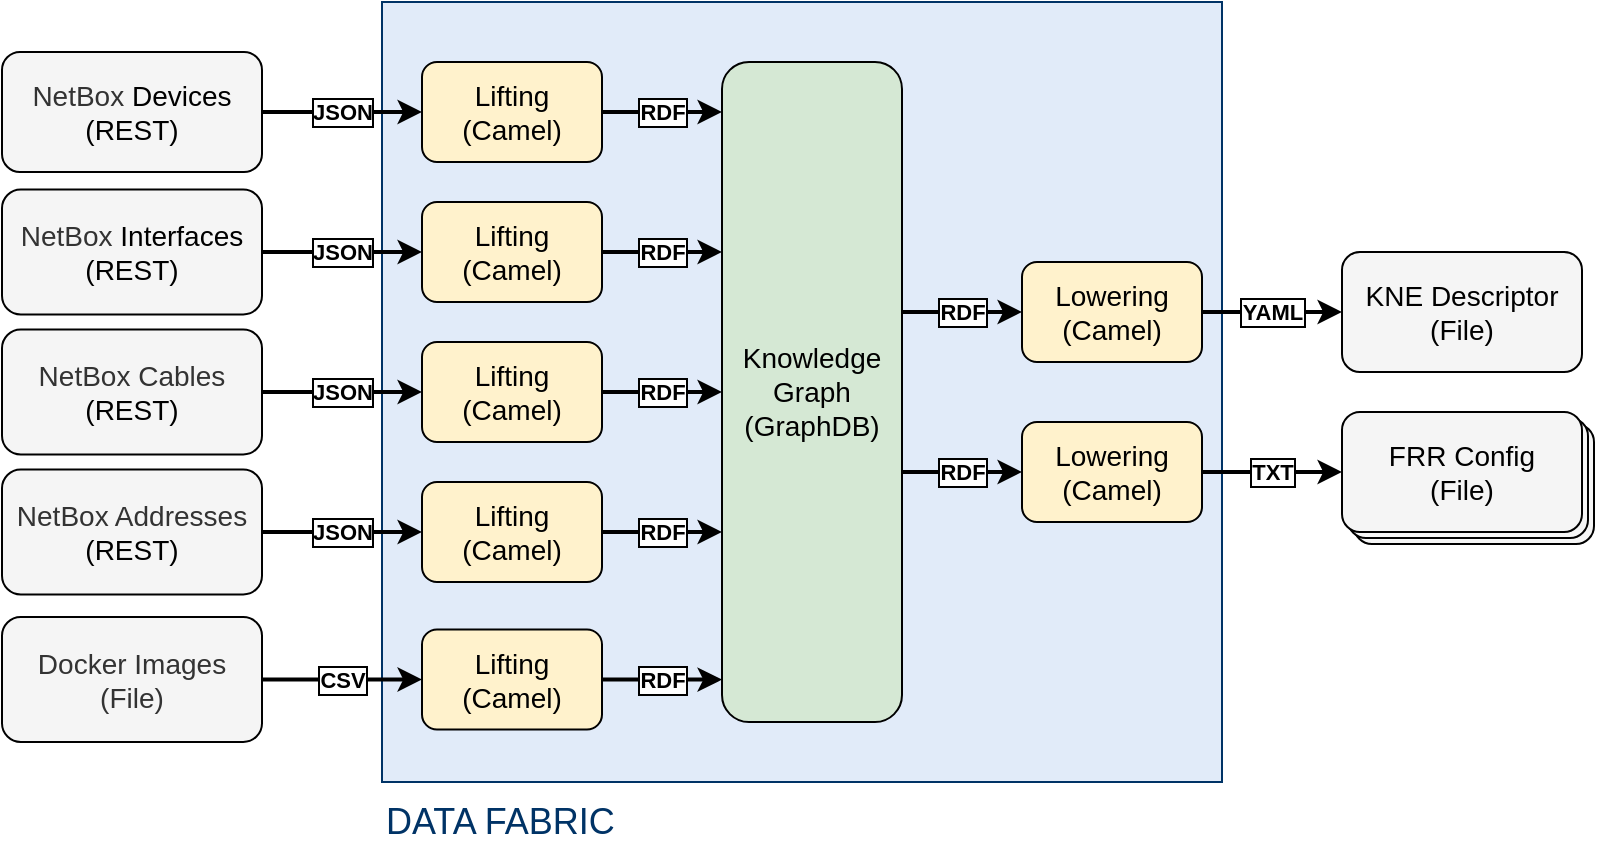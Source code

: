 <mxfile version="27.0.9" pages="2">
  <diagram name="netbox" id="rieouXLNWcdWIiUljQD6">
    <mxGraphModel dx="948" dy="625" grid="1" gridSize="10" guides="1" tooltips="1" connect="1" arrows="1" fold="1" page="1" pageScale="1" pageWidth="850" pageHeight="1100" math="0" shadow="0">
      <root>
        <mxCell id="0" />
        <mxCell id="1" parent="0" />
        <mxCell id="Jwh1fhb28KCc5R-YjGfv-4" value="FRR&amp;nbsp;&lt;span style=&quot;background-color: transparent; color: light-dark(rgb(0, 0, 0), rgb(255, 255, 255));&quot;&gt;Config&lt;/span&gt;&lt;div&gt;&lt;span style=&quot;background-color: transparent; color: light-dark(rgb(0, 0, 0), rgb(255, 255, 255));&quot;&gt;(File)&lt;/span&gt;&lt;/div&gt;" style="rounded=1;whiteSpace=wrap;html=1;fontSize=14;fillColor=#f5f5f5;strokeColor=#000000;" parent="1" vertex="1">
          <mxGeometry x="696" y="411" width="120" height="60" as="geometry" />
        </mxCell>
        <mxCell id="MDP3Hl-DzXWnHkBoJs9L-30" value="" style="rounded=0;whiteSpace=wrap;html=1;fillColor=light-dark(#e1ebf9, #1d293b);strokeColor=#003366;" parent="1" vertex="1">
          <mxGeometry x="210" y="200" width="420" height="390" as="geometry" />
        </mxCell>
        <mxCell id="MDP3Hl-DzXWnHkBoJs9L-20" value="RDF" style="edgeStyle=orthogonalEdgeStyle;rounded=0;orthogonalLoop=1;jettySize=auto;html=1;strokeColor=default;strokeWidth=2;align=center;verticalAlign=middle;fontFamily=Helvetica;fontSize=11;fontColor=default;labelBackgroundColor=default;endArrow=classic;labelBorderColor=default;fontStyle=1" parent="1" source="MDP3Hl-DzXWnHkBoJs9L-1" target="MDP3Hl-DzXWnHkBoJs9L-10" edge="1">
          <mxGeometry relative="1" as="geometry">
            <Array as="points">
              <mxPoint x="380" y="255" />
              <mxPoint x="380" y="255" />
            </Array>
            <mxPoint as="offset" />
          </mxGeometry>
        </mxCell>
        <mxCell id="MDP3Hl-DzXWnHkBoJs9L-1" value="Lifting&lt;div&gt;(Camel)&lt;/div&gt;" style="rounded=1;whiteSpace=wrap;html=1;fontSize=14;fillColor=#fff2cc;strokeColor=#000000;" parent="1" vertex="1">
          <mxGeometry x="230" y="230" width="90" height="50" as="geometry" />
        </mxCell>
        <mxCell id="MDP3Hl-DzXWnHkBoJs9L-24" value="RDF" style="edgeStyle=orthogonalEdgeStyle;rounded=0;orthogonalLoop=1;jettySize=auto;html=1;strokeColor=default;strokeWidth=2;align=center;verticalAlign=middle;fontFamily=Helvetica;fontSize=11;fontColor=default;labelBackgroundColor=default;endArrow=classic;labelBorderColor=default;fontStyle=1" parent="1" target="MDP3Hl-DzXWnHkBoJs9L-2" edge="1">
          <mxGeometry relative="1" as="geometry">
            <mxPoint x="470" y="355" as="sourcePoint" />
            <Array as="points">
              <mxPoint x="510" y="355" />
              <mxPoint x="510" y="355" />
            </Array>
          </mxGeometry>
        </mxCell>
        <mxCell id="MDP3Hl-DzXWnHkBoJs9L-26" value="YAML" style="edgeStyle=orthogonalEdgeStyle;rounded=0;orthogonalLoop=1;jettySize=auto;html=1;strokeColor=default;strokeWidth=2;align=center;verticalAlign=middle;fontFamily=Helvetica;fontSize=11;fontColor=default;labelBackgroundColor=default;endArrow=classic;labelBorderColor=default;fontStyle=1" parent="1" source="MDP3Hl-DzXWnHkBoJs9L-2" target="MDP3Hl-DzXWnHkBoJs9L-12" edge="1">
          <mxGeometry relative="1" as="geometry" />
        </mxCell>
        <mxCell id="MDP3Hl-DzXWnHkBoJs9L-2" value="Lowering&lt;div&gt;(Camel)&lt;/div&gt;" style="rounded=1;whiteSpace=wrap;html=1;fontSize=14;fillColor=#fff2cc;strokeColor=#000000;" parent="1" vertex="1">
          <mxGeometry x="530" y="330" width="90" height="50" as="geometry" />
        </mxCell>
        <mxCell id="MDP3Hl-DzXWnHkBoJs9L-21" value="RDF" style="edgeStyle=orthogonalEdgeStyle;rounded=0;orthogonalLoop=1;jettySize=auto;html=1;strokeColor=default;strokeWidth=2;align=center;verticalAlign=middle;fontFamily=Helvetica;fontSize=11;fontColor=default;labelBackgroundColor=default;endArrow=classic;labelBorderColor=default;fontStyle=1" parent="1" source="MDP3Hl-DzXWnHkBoJs9L-3" target="MDP3Hl-DzXWnHkBoJs9L-10" edge="1">
          <mxGeometry relative="1" as="geometry">
            <Array as="points">
              <mxPoint x="380" y="325" />
              <mxPoint x="380" y="325" />
            </Array>
          </mxGeometry>
        </mxCell>
        <mxCell id="MDP3Hl-DzXWnHkBoJs9L-3" value="Lifting&lt;div&gt;(Camel)&lt;/div&gt;" style="rounded=1;whiteSpace=wrap;html=1;fontSize=14;fillColor=#fff2cc;strokeColor=#000000;" parent="1" vertex="1">
          <mxGeometry x="230" y="300" width="90" height="50" as="geometry" />
        </mxCell>
        <mxCell id="MDP3Hl-DzXWnHkBoJs9L-16" value="JSON" style="edgeStyle=orthogonalEdgeStyle;rounded=0;orthogonalLoop=1;jettySize=auto;html=1;strokeWidth=2;labelBorderColor=default;spacing=2;spacingBottom=0;spacingLeft=0;fontStyle=1" parent="1" source="MDP3Hl-DzXWnHkBoJs9L-4" target="MDP3Hl-DzXWnHkBoJs9L-1" edge="1">
          <mxGeometry relative="1" as="geometry">
            <mxPoint as="offset" />
          </mxGeometry>
        </mxCell>
        <mxCell id="MDP3Hl-DzXWnHkBoJs9L-4" value="NetBox&amp;nbsp;&lt;span style=&quot;background-color: transparent; color: light-dark(rgb(0, 0, 0), rgb(255, 255, 255));&quot;&gt;Devices&lt;/span&gt;&lt;div&gt;&lt;span style=&quot;background-color: transparent; color: light-dark(rgb(0, 0, 0), rgb(255, 255, 255));&quot;&gt;(REST)&lt;/span&gt;&lt;/div&gt;" style="rounded=1;whiteSpace=wrap;html=1;fontSize=14;fillColor=#f5f5f5;fontColor=#333333;strokeColor=#000000;" parent="1" vertex="1">
          <mxGeometry x="20" y="225" width="130" height="60" as="geometry" />
        </mxCell>
        <mxCell id="MDP3Hl-DzXWnHkBoJs9L-17" value="JSON" style="edgeStyle=orthogonalEdgeStyle;rounded=0;orthogonalLoop=1;jettySize=auto;html=1;strokeWidth=2;labelBorderColor=default;fontStyle=1" parent="1" source="MDP3Hl-DzXWnHkBoJs9L-5" target="MDP3Hl-DzXWnHkBoJs9L-3" edge="1">
          <mxGeometry relative="1" as="geometry" />
        </mxCell>
        <mxCell id="MDP3Hl-DzXWnHkBoJs9L-5" value="NetBox&amp;nbsp;&lt;span style=&quot;background-color: transparent; color: light-dark(rgb(0, 0, 0), rgb(255, 255, 255));&quot;&gt;Interfaces&lt;/span&gt;&lt;div&gt;&lt;span style=&quot;background-color: transparent; color: light-dark(rgb(0, 0, 0), rgb(255, 255, 255));&quot;&gt;(REST)&lt;/span&gt;&lt;/div&gt;" style="rounded=1;whiteSpace=wrap;html=1;fontSize=14;fillColor=#f5f5f5;fontColor=#333333;strokeColor=#000000;" parent="1" vertex="1">
          <mxGeometry x="20" y="293.75" width="130" height="62.5" as="geometry" />
        </mxCell>
        <mxCell id="MDP3Hl-DzXWnHkBoJs9L-18" value="JSON" style="edgeStyle=orthogonalEdgeStyle;rounded=0;orthogonalLoop=1;jettySize=auto;html=1;strokeWidth=2;labelBorderColor=default;fontStyle=1" parent="1" source="MDP3Hl-DzXWnHkBoJs9L-28" target="MDP3Hl-DzXWnHkBoJs9L-8" edge="1">
          <mxGeometry relative="1" as="geometry">
            <mxPoint x="150" y="395" as="sourcePoint" />
          </mxGeometry>
        </mxCell>
        <mxCell id="MDP3Hl-DzXWnHkBoJs9L-19" value="JSON" style="edgeStyle=orthogonalEdgeStyle;rounded=0;orthogonalLoop=1;jettySize=auto;html=1;strokeWidth=2;labelBorderColor=default;fontStyle=1" parent="1" source="MDP3Hl-DzXWnHkBoJs9L-29" target="MDP3Hl-DzXWnHkBoJs9L-9" edge="1">
          <mxGeometry relative="1" as="geometry">
            <mxPoint x="150" y="465" as="sourcePoint" />
          </mxGeometry>
        </mxCell>
        <mxCell id="MDP3Hl-DzXWnHkBoJs9L-22" value="RDF" style="edgeStyle=orthogonalEdgeStyle;rounded=0;orthogonalLoop=1;jettySize=auto;html=1;strokeColor=default;strokeWidth=2;align=center;verticalAlign=middle;fontFamily=Helvetica;fontSize=11;fontColor=default;labelBackgroundColor=default;endArrow=classic;labelBorderColor=default;fontStyle=1" parent="1" source="MDP3Hl-DzXWnHkBoJs9L-8" target="MDP3Hl-DzXWnHkBoJs9L-10" edge="1">
          <mxGeometry relative="1" as="geometry">
            <Array as="points">
              <mxPoint x="380" y="395" />
              <mxPoint x="380" y="395" />
            </Array>
          </mxGeometry>
        </mxCell>
        <mxCell id="MDP3Hl-DzXWnHkBoJs9L-8" value="Lifting&lt;div&gt;(Camel)&lt;/div&gt;" style="rounded=1;whiteSpace=wrap;html=1;fontSize=14;fillColor=#fff2cc;strokeColor=#000000;" parent="1" vertex="1">
          <mxGeometry x="230" y="370" width="90" height="50" as="geometry" />
        </mxCell>
        <mxCell id="MDP3Hl-DzXWnHkBoJs9L-23" value="RDF" style="edgeStyle=orthogonalEdgeStyle;rounded=0;orthogonalLoop=1;jettySize=auto;html=1;strokeColor=default;strokeWidth=2;align=center;verticalAlign=middle;fontFamily=Helvetica;fontSize=11;fontColor=default;labelBackgroundColor=default;endArrow=classic;labelBorderColor=default;fontStyle=1" parent="1" source="MDP3Hl-DzXWnHkBoJs9L-9" target="MDP3Hl-DzXWnHkBoJs9L-10" edge="1">
          <mxGeometry relative="1" as="geometry">
            <Array as="points">
              <mxPoint x="380" y="465" />
              <mxPoint x="380" y="465" />
            </Array>
          </mxGeometry>
        </mxCell>
        <mxCell id="MDP3Hl-DzXWnHkBoJs9L-9" value="Lifting&lt;div&gt;(Camel)&lt;/div&gt;" style="rounded=1;whiteSpace=wrap;html=1;fontSize=14;fillColor=#fff2cc;strokeColor=#000000;" parent="1" vertex="1">
          <mxGeometry x="230" y="440" width="90" height="50" as="geometry" />
        </mxCell>
        <mxCell id="MDP3Hl-DzXWnHkBoJs9L-10" value="Knowledge&lt;div&gt;Graph&lt;/div&gt;&lt;div&gt;(GraphDB)&lt;/div&gt;" style="rounded=1;whiteSpace=wrap;html=1;fontSize=14;fillColor=#d5e8d4;strokeColor=#000000;" parent="1" vertex="1">
          <mxGeometry x="380" y="230" width="90" height="330" as="geometry" />
        </mxCell>
        <mxCell id="MDP3Hl-DzXWnHkBoJs9L-25" value="RDF" style="edgeStyle=orthogonalEdgeStyle;rounded=0;orthogonalLoop=1;jettySize=auto;html=1;strokeColor=default;strokeWidth=2;align=center;verticalAlign=middle;fontFamily=Helvetica;fontSize=11;fontColor=default;labelBackgroundColor=default;endArrow=classic;labelBorderColor=default;fontStyle=1" parent="1" target="MDP3Hl-DzXWnHkBoJs9L-11" edge="1">
          <mxGeometry relative="1" as="geometry">
            <mxPoint x="470" y="435.0" as="sourcePoint" />
            <Array as="points">
              <mxPoint x="510" y="435" />
              <mxPoint x="510" y="435" />
            </Array>
          </mxGeometry>
        </mxCell>
        <mxCell id="MDP3Hl-DzXWnHkBoJs9L-27" value="TXT" style="edgeStyle=orthogonalEdgeStyle;rounded=0;orthogonalLoop=1;jettySize=auto;html=1;strokeColor=default;strokeWidth=2;align=center;verticalAlign=middle;fontFamily=Helvetica;fontSize=11;fontColor=default;labelBackgroundColor=default;endArrow=classic;labelBorderColor=default;fontStyle=1" parent="1" source="MDP3Hl-DzXWnHkBoJs9L-11" target="MDP3Hl-DzXWnHkBoJs9L-13" edge="1">
          <mxGeometry relative="1" as="geometry" />
        </mxCell>
        <mxCell id="MDP3Hl-DzXWnHkBoJs9L-11" value="Lowering&lt;div&gt;(Camel)&lt;/div&gt;" style="rounded=1;whiteSpace=wrap;html=1;fontSize=14;fillColor=#fff2cc;strokeColor=#000000;" parent="1" vertex="1">
          <mxGeometry x="530" y="410" width="90" height="50" as="geometry" />
        </mxCell>
        <mxCell id="MDP3Hl-DzXWnHkBoJs9L-12" value="KNE&amp;nbsp;&lt;span style=&quot;background-color: transparent; color: light-dark(rgb(0, 0, 0), rgb(255, 255, 255));&quot;&gt;Descriptor&lt;/span&gt;&lt;div&gt;&lt;span style=&quot;background-color: transparent; color: light-dark(rgb(0, 0, 0), rgb(255, 255, 255));&quot;&gt;(File)&lt;/span&gt;&lt;/div&gt;" style="rounded=1;whiteSpace=wrap;html=1;fontSize=14;fillColor=#f5f5f5;strokeColor=#000000;" parent="1" vertex="1">
          <mxGeometry x="690" y="325" width="120" height="60" as="geometry" />
        </mxCell>
        <mxCell id="MDP3Hl-DzXWnHkBoJs9L-28" value="NetBox Cables&lt;div&gt;&lt;span style=&quot;background-color: transparent; color: light-dark(rgb(0, 0, 0), rgb(255, 255, 255));&quot;&gt;(REST)&lt;/span&gt;&lt;/div&gt;" style="rounded=1;whiteSpace=wrap;html=1;fontSize=14;fillColor=#f5f5f5;fontColor=#333333;strokeColor=#000000;" parent="1" vertex="1">
          <mxGeometry x="20" y="363.75" width="130" height="62.5" as="geometry" />
        </mxCell>
        <mxCell id="MDP3Hl-DzXWnHkBoJs9L-29" value="NetBox Addresses&lt;div&gt;&lt;span style=&quot;background-color: transparent; color: light-dark(rgb(0, 0, 0), rgb(255, 255, 255));&quot;&gt;(REST)&lt;/span&gt;&lt;/div&gt;" style="rounded=1;whiteSpace=wrap;html=1;fontSize=14;fillColor=#f5f5f5;fontColor=#333333;strokeColor=#000000;" parent="1" vertex="1">
          <mxGeometry x="20" y="433.75" width="130" height="62.5" as="geometry" />
        </mxCell>
        <mxCell id="MDP3Hl-DzXWnHkBoJs9L-31" value="DATA FABRIC" style="text;html=1;align=left;verticalAlign=middle;resizable=0;points=[];autosize=1;strokeColor=none;fillColor=none;fontSize=18;fontColor=#003366;" parent="1" vertex="1">
          <mxGeometry x="210" y="590" width="140" height="40" as="geometry" />
        </mxCell>
        <mxCell id="MDP3Hl-DzXWnHkBoJs9L-36" value="CSV" style="edgeStyle=orthogonalEdgeStyle;rounded=0;orthogonalLoop=1;jettySize=auto;html=1;exitX=1;exitY=0.5;exitDx=0;exitDy=0;entryX=0;entryY=0.5;entryDx=0;entryDy=0;fontStyle=1;strokeColor=default;strokeWidth=2;align=center;verticalAlign=middle;fontFamily=Helvetica;fontSize=11;fontColor=default;labelBorderColor=default;labelBackgroundColor=default;endArrow=classic;" parent="1" source="MDP3Hl-DzXWnHkBoJs9L-34" target="MDP3Hl-DzXWnHkBoJs9L-35" edge="1">
          <mxGeometry relative="1" as="geometry" />
        </mxCell>
        <mxCell id="MDP3Hl-DzXWnHkBoJs9L-34" value="Docker Images&lt;div&gt;(File)&lt;/div&gt;" style="rounded=1;whiteSpace=wrap;html=1;fontSize=14;fillColor=#f5f5f5;fontColor=#333333;strokeColor=#000000;" parent="1" vertex="1">
          <mxGeometry x="20" y="507.5" width="130" height="62.5" as="geometry" />
        </mxCell>
        <mxCell id="MDP3Hl-DzXWnHkBoJs9L-37" value="&lt;span style=&quot;font-weight: 700;&quot;&gt;RDF&lt;/span&gt;" style="edgeStyle=orthogonalEdgeStyle;rounded=0;orthogonalLoop=1;jettySize=auto;html=1;strokeColor=default;strokeWidth=2;align=center;verticalAlign=middle;fontFamily=Helvetica;fontSize=11;fontColor=default;fontStyle=1;labelBorderColor=default;labelBackgroundColor=default;endArrow=classic;" parent="1" source="MDP3Hl-DzXWnHkBoJs9L-35" target="MDP3Hl-DzXWnHkBoJs9L-10" edge="1">
          <mxGeometry relative="1" as="geometry">
            <Array as="points">
              <mxPoint x="360" y="539" />
              <mxPoint x="360" y="539" />
            </Array>
          </mxGeometry>
        </mxCell>
        <mxCell id="MDP3Hl-DzXWnHkBoJs9L-35" value="Lifting&lt;div&gt;(Camel)&lt;/div&gt;" style="rounded=1;whiteSpace=wrap;html=1;fontSize=14;fillColor=#fff2cc;strokeColor=#000000;" parent="1" vertex="1">
          <mxGeometry x="230" y="513.75" width="90" height="50" as="geometry" />
        </mxCell>
        <mxCell id="Jwh1fhb28KCc5R-YjGfv-2" value="FRR&amp;nbsp;&lt;span style=&quot;background-color: transparent; color: light-dark(rgb(0, 0, 0), rgb(255, 255, 255));&quot;&gt;Config&lt;/span&gt;&lt;div&gt;&lt;span style=&quot;background-color: transparent; color: light-dark(rgb(0, 0, 0), rgb(255, 255, 255));&quot;&gt;(File)&lt;/span&gt;&lt;/div&gt;" style="rounded=1;whiteSpace=wrap;html=1;fontSize=14;fillColor=#f5f5f5;strokeColor=#000000;" parent="1" vertex="1">
          <mxGeometry x="693" y="408" width="120" height="60" as="geometry" />
        </mxCell>
        <mxCell id="MDP3Hl-DzXWnHkBoJs9L-13" value="FRR&amp;nbsp;&lt;span style=&quot;background-color: transparent; color: light-dark(rgb(0, 0, 0), rgb(255, 255, 255));&quot;&gt;Config&lt;/span&gt;&lt;div&gt;&lt;span style=&quot;background-color: transparent; color: light-dark(rgb(0, 0, 0), rgb(255, 255, 255));&quot;&gt;(File)&lt;/span&gt;&lt;/div&gt;" style="rounded=1;whiteSpace=wrap;html=1;fontSize=14;fillColor=#f5f5f5;strokeColor=#000000;" parent="1" vertex="1">
          <mxGeometry x="690" y="405" width="120" height="60" as="geometry" />
        </mxCell>
      </root>
    </mxGraphModel>
  </diagram>
  <diagram name="openstack" id="zrHWwE9QUVjGYVwHLSNz">
    <mxGraphModel dx="946" dy="625" grid="1" gridSize="10" guides="1" tooltips="1" connect="1" arrows="1" fold="1" page="1" pageScale="1" pageWidth="850" pageHeight="1100" math="0" shadow="0">
      <root>
        <mxCell id="zT1i-sMtycx-e7PjYLA4-0" />
        <mxCell id="zT1i-sMtycx-e7PjYLA4-1" parent="zT1i-sMtycx-e7PjYLA4-0" />
        <mxCell id="Sjj6w9T4ayMCTHYZeTJu-0" value="Twin Network" style="text;html=1;align=left;verticalAlign=middle;resizable=0;points=[];autosize=1;strokeColor=none;fillColor=none;fontSize=20;fontColor=#003366;strokeWidth=2;" vertex="1" parent="zT1i-sMtycx-e7PjYLA4-1">
          <mxGeometry x="1450" y="930" width="140" height="40" as="geometry" />
        </mxCell>
        <mxCell id="Sjj6w9T4ayMCTHYZeTJu-1" value="" style="rounded=0;whiteSpace=wrap;html=1;strokeWidth=2;fillColor=#f5f5f5;fontColor=#333333;strokeColor=#003366;" vertex="1" parent="zT1i-sMtycx-e7PjYLA4-1">
          <mxGeometry x="1420" y="540" width="190" height="390" as="geometry" />
        </mxCell>
        <mxCell id="Sjj6w9T4ayMCTHYZeTJu-2" value="" style="rounded=0;whiteSpace=wrap;html=1;strokeWidth=2;fillColor=#f5f5f5;fontColor=#333333;strokeColor=#003366;" vertex="1" parent="zT1i-sMtycx-e7PjYLA4-1">
          <mxGeometry x="740" y="540" width="190" height="390" as="geometry" />
        </mxCell>
        <mxCell id="Sjj6w9T4ayMCTHYZeTJu-3" value="FRR&amp;nbsp;&lt;span style=&quot;background-color: transparent; color: light-dark(rgb(0, 0, 0), rgb(255, 255, 255));&quot;&gt;Config&lt;/span&gt;&lt;div&gt;&lt;span style=&quot;background-color: transparent; color: light-dark(rgb(0, 0, 0), rgb(255, 255, 255));&quot;&gt;(File)&lt;/span&gt;&lt;/div&gt;" style="rounded=1;whiteSpace=wrap;html=1;fontSize=14;strokeWidth=2;" vertex="1" parent="zT1i-sMtycx-e7PjYLA4-1">
          <mxGeometry x="1466" y="755.5" width="120" height="60" as="geometry" />
        </mxCell>
        <mxCell id="Sjj6w9T4ayMCTHYZeTJu-4" value="" style="rounded=0;whiteSpace=wrap;html=1;fillColor=light-dark(#e1ebf9, #1d293b);strokeColor=#003366;strokeWidth=2;" vertex="1" parent="zT1i-sMtycx-e7PjYLA4-1">
          <mxGeometry x="960" y="540" width="430" height="390" as="geometry" />
        </mxCell>
        <mxCell id="Sjj6w9T4ayMCTHYZeTJu-5" value="RDF" style="edgeStyle=orthogonalEdgeStyle;rounded=0;orthogonalLoop=1;jettySize=auto;html=1;strokeColor=default;strokeWidth=2;align=center;verticalAlign=middle;fontFamily=Helvetica;fontSize=11;fontColor=default;labelBackgroundColor=default;endArrow=classic;labelBorderColor=default;fontStyle=1" edge="1" parent="zT1i-sMtycx-e7PjYLA4-1" source="Sjj6w9T4ayMCTHYZeTJu-6" target="Sjj6w9T4ayMCTHYZeTJu-22">
          <mxGeometry relative="1" as="geometry">
            <Array as="points">
              <mxPoint x="1130" y="595" />
              <mxPoint x="1130" y="595" />
            </Array>
            <mxPoint as="offset" />
          </mxGeometry>
        </mxCell>
        <mxCell id="Sjj6w9T4ayMCTHYZeTJu-6" value="Lifting&lt;div&gt;(Camel)&lt;/div&gt;" style="rounded=1;whiteSpace=wrap;html=1;fontSize=14;fillColor=#fff2cc;strokeColor=#000000;strokeWidth=2;" vertex="1" parent="zT1i-sMtycx-e7PjYLA4-1">
          <mxGeometry x="980" y="570" width="90" height="50" as="geometry" />
        </mxCell>
        <mxCell id="Sjj6w9T4ayMCTHYZeTJu-7" value="RDF" style="edgeStyle=orthogonalEdgeStyle;rounded=0;orthogonalLoop=1;jettySize=auto;html=1;strokeColor=default;strokeWidth=2;align=center;verticalAlign=middle;fontFamily=Helvetica;fontSize=11;fontColor=default;labelBackgroundColor=default;endArrow=classic;labelBorderColor=default;fontStyle=1" edge="1" parent="zT1i-sMtycx-e7PjYLA4-1" target="Sjj6w9T4ayMCTHYZeTJu-9">
          <mxGeometry relative="1" as="geometry">
            <mxPoint x="1220" y="699.5" as="sourcePoint" />
            <Array as="points">
              <mxPoint x="1240" y="699.5" />
              <mxPoint x="1240" y="699.5" />
            </Array>
          </mxGeometry>
        </mxCell>
        <mxCell id="Sjj6w9T4ayMCTHYZeTJu-8" value="YAML" style="edgeStyle=orthogonalEdgeStyle;rounded=0;orthogonalLoop=1;jettySize=auto;html=1;strokeColor=default;strokeWidth=2;align=center;verticalAlign=middle;fontFamily=Helvetica;fontSize=11;fontColor=default;labelBackgroundColor=default;endArrow=classic;labelBorderColor=default;fontStyle=1" edge="1" parent="zT1i-sMtycx-e7PjYLA4-1" source="Sjj6w9T4ayMCTHYZeTJu-9" target="Sjj6w9T4ayMCTHYZeTJu-26">
          <mxGeometry relative="1" as="geometry" />
        </mxCell>
        <mxCell id="Sjj6w9T4ayMCTHYZeTJu-9" value="Lowering&lt;div&gt;(Camel)&lt;/div&gt;" style="rounded=1;whiteSpace=wrap;html=1;fontSize=14;fillColor=#fff2cc;strokeColor=#000000;strokeWidth=2;" vertex="1" parent="zT1i-sMtycx-e7PjYLA4-1">
          <mxGeometry x="1280" y="674.5" width="90" height="50" as="geometry" />
        </mxCell>
        <mxCell id="Sjj6w9T4ayMCTHYZeTJu-10" value="RDF" style="edgeStyle=orthogonalEdgeStyle;rounded=0;orthogonalLoop=1;jettySize=auto;html=1;strokeColor=default;strokeWidth=2;align=center;verticalAlign=middle;fontFamily=Helvetica;fontSize=11;fontColor=default;labelBackgroundColor=default;endArrow=classic;labelBorderColor=default;fontStyle=1" edge="1" parent="zT1i-sMtycx-e7PjYLA4-1" source="Sjj6w9T4ayMCTHYZeTJu-11" target="Sjj6w9T4ayMCTHYZeTJu-22">
          <mxGeometry relative="1" as="geometry">
            <Array as="points">
              <mxPoint x="1130" y="665" />
              <mxPoint x="1130" y="665" />
            </Array>
          </mxGeometry>
        </mxCell>
        <mxCell id="Sjj6w9T4ayMCTHYZeTJu-11" value="Lifting&lt;div&gt;(Camel)&lt;/div&gt;" style="rounded=1;whiteSpace=wrap;html=1;fontSize=14;fillColor=#fff2cc;strokeColor=#000000;strokeWidth=2;" vertex="1" parent="zT1i-sMtycx-e7PjYLA4-1">
          <mxGeometry x="980" y="640" width="90" height="50" as="geometry" />
        </mxCell>
        <mxCell id="Sjj6w9T4ayMCTHYZeTJu-12" value="JSON" style="edgeStyle=orthogonalEdgeStyle;rounded=0;orthogonalLoop=1;jettySize=auto;html=1;strokeWidth=2;labelBorderColor=default;spacing=2;spacingBottom=0;spacingLeft=0;fontStyle=1" edge="1" parent="zT1i-sMtycx-e7PjYLA4-1" source="Sjj6w9T4ayMCTHYZeTJu-13" target="Sjj6w9T4ayMCTHYZeTJu-6">
          <mxGeometry relative="1" as="geometry">
            <mxPoint as="offset" />
          </mxGeometry>
        </mxCell>
        <mxCell id="Sjj6w9T4ayMCTHYZeTJu-13" value="&lt;div&gt;Nodes&lt;/div&gt;&lt;div&gt;&lt;span style=&quot;background-color: transparent; color: light-dark(rgb(0, 0, 0), rgb(255, 255, 255));&quot;&gt;(Nova API)&lt;/span&gt;&lt;/div&gt;" style="rounded=1;whiteSpace=wrap;html=1;fontSize=14;strokeWidth=2;" vertex="1" parent="zT1i-sMtycx-e7PjYLA4-1">
          <mxGeometry x="760" y="565" width="130" height="60" as="geometry" />
        </mxCell>
        <mxCell id="Sjj6w9T4ayMCTHYZeTJu-14" value="JSON" style="edgeStyle=orthogonalEdgeStyle;rounded=0;orthogonalLoop=1;jettySize=auto;html=1;strokeWidth=2;labelBorderColor=default;fontStyle=1" edge="1" parent="zT1i-sMtycx-e7PjYLA4-1" source="Sjj6w9T4ayMCTHYZeTJu-15" target="Sjj6w9T4ayMCTHYZeTJu-11">
          <mxGeometry relative="1" as="geometry" />
        </mxCell>
        <mxCell id="Sjj6w9T4ayMCTHYZeTJu-15" value="Interfaces&lt;br&gt;&lt;div&gt;&lt;span style=&quot;background-color: transparent; color: light-dark(rgb(0, 0, 0), rgb(255, 255, 255));&quot;&gt;(Neutron API)&lt;/span&gt;&lt;/div&gt;" style="rounded=1;whiteSpace=wrap;html=1;fontSize=14;strokeWidth=2;" vertex="1" parent="zT1i-sMtycx-e7PjYLA4-1">
          <mxGeometry x="760" y="633.75" width="130" height="62.5" as="geometry" />
        </mxCell>
        <mxCell id="Sjj6w9T4ayMCTHYZeTJu-16" value="JSON" style="edgeStyle=orthogonalEdgeStyle;rounded=0;orthogonalLoop=1;jettySize=auto;html=1;strokeWidth=2;labelBorderColor=default;fontStyle=1" edge="1" parent="zT1i-sMtycx-e7PjYLA4-1" source="Sjj6w9T4ayMCTHYZeTJu-27" target="Sjj6w9T4ayMCTHYZeTJu-19">
          <mxGeometry relative="1" as="geometry">
            <mxPoint x="900" y="735" as="sourcePoint" />
          </mxGeometry>
        </mxCell>
        <mxCell id="Sjj6w9T4ayMCTHYZeTJu-17" value="JSON" style="edgeStyle=orthogonalEdgeStyle;rounded=0;orthogonalLoop=1;jettySize=auto;html=1;strokeWidth=2;labelBorderColor=default;fontStyle=1" edge="1" parent="zT1i-sMtycx-e7PjYLA4-1" source="Sjj6w9T4ayMCTHYZeTJu-28" target="Sjj6w9T4ayMCTHYZeTJu-21">
          <mxGeometry relative="1" as="geometry">
            <mxPoint x="900" y="805" as="sourcePoint" />
          </mxGeometry>
        </mxCell>
        <mxCell id="Sjj6w9T4ayMCTHYZeTJu-18" value="RDF" style="edgeStyle=orthogonalEdgeStyle;rounded=0;orthogonalLoop=1;jettySize=auto;html=1;strokeColor=default;strokeWidth=2;align=center;verticalAlign=middle;fontFamily=Helvetica;fontSize=11;fontColor=default;labelBackgroundColor=default;endArrow=classic;labelBorderColor=default;fontStyle=1" edge="1" parent="zT1i-sMtycx-e7PjYLA4-1" source="Sjj6w9T4ayMCTHYZeTJu-19" target="Sjj6w9T4ayMCTHYZeTJu-22">
          <mxGeometry relative="1" as="geometry">
            <Array as="points">
              <mxPoint x="1130" y="735" />
              <mxPoint x="1130" y="735" />
            </Array>
          </mxGeometry>
        </mxCell>
        <mxCell id="Sjj6w9T4ayMCTHYZeTJu-19" value="Lifting&lt;div&gt;(Camel)&lt;/div&gt;" style="rounded=1;whiteSpace=wrap;html=1;fontSize=14;fillColor=#fff2cc;strokeColor=#000000;strokeWidth=2;" vertex="1" parent="zT1i-sMtycx-e7PjYLA4-1">
          <mxGeometry x="980" y="710" width="90" height="50" as="geometry" />
        </mxCell>
        <mxCell id="Sjj6w9T4ayMCTHYZeTJu-20" value="RDF" style="edgeStyle=orthogonalEdgeStyle;rounded=0;orthogonalLoop=1;jettySize=auto;html=1;strokeColor=default;strokeWidth=2;align=center;verticalAlign=middle;fontFamily=Helvetica;fontSize=11;fontColor=default;labelBackgroundColor=default;endArrow=classic;labelBorderColor=default;fontStyle=1" edge="1" parent="zT1i-sMtycx-e7PjYLA4-1" source="Sjj6w9T4ayMCTHYZeTJu-21" target="Sjj6w9T4ayMCTHYZeTJu-22">
          <mxGeometry relative="1" as="geometry">
            <Array as="points">
              <mxPoint x="1130" y="805" />
              <mxPoint x="1130" y="805" />
            </Array>
          </mxGeometry>
        </mxCell>
        <mxCell id="Sjj6w9T4ayMCTHYZeTJu-21" value="Lifting&lt;div&gt;(Camel)&lt;/div&gt;" style="rounded=1;whiteSpace=wrap;html=1;fontSize=14;fillColor=#fff2cc;strokeColor=#000000;strokeWidth=2;" vertex="1" parent="zT1i-sMtycx-e7PjYLA4-1">
          <mxGeometry x="980" y="780" width="90" height="50" as="geometry" />
        </mxCell>
        <mxCell id="Sjj6w9T4ayMCTHYZeTJu-22" value="Knowledge&lt;div&gt;Graph&lt;/div&gt;&lt;div&gt;(GraphDB)&lt;/div&gt;" style="rounded=1;whiteSpace=wrap;html=1;fontSize=14;fillColor=#d5e8d4;strokeColor=#000000;strokeWidth=2;" vertex="1" parent="zT1i-sMtycx-e7PjYLA4-1">
          <mxGeometry x="1130" y="570" width="90" height="330" as="geometry" />
        </mxCell>
        <mxCell id="Sjj6w9T4ayMCTHYZeTJu-23" value="RDF" style="edgeStyle=orthogonalEdgeStyle;rounded=0;orthogonalLoop=1;jettySize=auto;html=1;strokeColor=default;strokeWidth=2;align=center;verticalAlign=middle;fontFamily=Helvetica;fontSize=11;fontColor=default;labelBackgroundColor=default;endArrow=classic;labelBorderColor=default;fontStyle=1" edge="1" parent="zT1i-sMtycx-e7PjYLA4-1" target="Sjj6w9T4ayMCTHYZeTJu-25">
          <mxGeometry relative="1" as="geometry">
            <mxPoint x="1220" y="779.5" as="sourcePoint" />
            <Array as="points">
              <mxPoint x="1270" y="779.5" />
              <mxPoint x="1270" y="779.5" />
            </Array>
          </mxGeometry>
        </mxCell>
        <mxCell id="Sjj6w9T4ayMCTHYZeTJu-24" value="TXT" style="edgeStyle=orthogonalEdgeStyle;rounded=0;orthogonalLoop=1;jettySize=auto;html=1;strokeColor=default;strokeWidth=2;align=center;verticalAlign=middle;fontFamily=Helvetica;fontSize=11;fontColor=default;labelBackgroundColor=default;endArrow=classic;labelBorderColor=default;fontStyle=1" edge="1" parent="zT1i-sMtycx-e7PjYLA4-1" source="Sjj6w9T4ayMCTHYZeTJu-25" target="Sjj6w9T4ayMCTHYZeTJu-31">
          <mxGeometry relative="1" as="geometry" />
        </mxCell>
        <mxCell id="Sjj6w9T4ayMCTHYZeTJu-25" value="Lowering&lt;div&gt;(Camel)&lt;/div&gt;" style="rounded=1;whiteSpace=wrap;html=1;fontSize=14;fillColor=#fff2cc;strokeColor=#000000;strokeWidth=2;" vertex="1" parent="zT1i-sMtycx-e7PjYLA4-1">
          <mxGeometry x="1280" y="754.5" width="90" height="50" as="geometry" />
        </mxCell>
        <mxCell id="Sjj6w9T4ayMCTHYZeTJu-26" value="KNE YAML&amp;nbsp;&lt;div&gt;&lt;span style=&quot;background-color: transparent; color: light-dark(rgb(0, 0, 0), rgb(255, 255, 255));&quot;&gt;Descriptor&lt;/span&gt;&lt;div&gt;&lt;span style=&quot;background-color: transparent; color: light-dark(rgb(0, 0, 0), rgb(255, 255, 255));&quot;&gt;(File)&lt;/span&gt;&lt;/div&gt;&lt;/div&gt;" style="rounded=1;whiteSpace=wrap;html=1;fontSize=14;strokeWidth=2;" vertex="1" parent="zT1i-sMtycx-e7PjYLA4-1">
          <mxGeometry x="1460" y="669.5" width="120" height="60" as="geometry" />
        </mxCell>
        <mxCell id="Sjj6w9T4ayMCTHYZeTJu-27" value="Links&lt;br&gt;&lt;div&gt;&lt;span style=&quot;background-color: transparent; color: light-dark(rgb(0, 0, 0), rgb(255, 255, 255));&quot;&gt;(Neutron API)&lt;/span&gt;&lt;/div&gt;" style="rounded=1;whiteSpace=wrap;html=1;fontSize=14;strokeWidth=2;" vertex="1" parent="zT1i-sMtycx-e7PjYLA4-1">
          <mxGeometry x="760" y="703.75" width="130" height="62.5" as="geometry" />
        </mxCell>
        <mxCell id="Sjj6w9T4ayMCTHYZeTJu-28" value="IP Networks&lt;br&gt;&lt;div&gt;&lt;span style=&quot;background-color: transparent; color: light-dark(rgb(0, 0, 0), rgb(255, 255, 255));&quot;&gt;(Neutron API)&lt;/span&gt;&lt;/div&gt;" style="rounded=1;whiteSpace=wrap;html=1;fontSize=14;strokeWidth=2;" vertex="1" parent="zT1i-sMtycx-e7PjYLA4-1">
          <mxGeometry x="760" y="773.75" width="130" height="62.5" as="geometry" />
        </mxCell>
        <mxCell id="Sjj6w9T4ayMCTHYZeTJu-29" value="CANDIL Data Fabric" style="text;html=1;align=left;verticalAlign=middle;resizable=0;points=[];autosize=1;strokeColor=none;fillColor=none;fontSize=20;fontColor=#003366;strokeWidth=2;" vertex="1" parent="zT1i-sMtycx-e7PjYLA4-1">
          <mxGeometry x="1070" y="930" width="210" height="40" as="geometry" />
        </mxCell>
        <mxCell id="Sjj6w9T4ayMCTHYZeTJu-30" value="FRR&amp;nbsp;&lt;span style=&quot;background-color: transparent; color: light-dark(rgb(0, 0, 0), rgb(255, 255, 255));&quot;&gt;Config&lt;/span&gt;&lt;div&gt;&lt;span style=&quot;background-color: transparent; color: light-dark(rgb(0, 0, 0), rgb(255, 255, 255));&quot;&gt;(File)&lt;/span&gt;&lt;/div&gt;" style="rounded=1;whiteSpace=wrap;html=1;fontSize=14;strokeWidth=2;" vertex="1" parent="zT1i-sMtycx-e7PjYLA4-1">
          <mxGeometry x="1463" y="752.5" width="120" height="60" as="geometry" />
        </mxCell>
        <mxCell id="Sjj6w9T4ayMCTHYZeTJu-31" value="FRR&amp;nbsp;&lt;span style=&quot;background-color: transparent; color: light-dark(rgb(0, 0, 0), rgb(255, 255, 255));&quot;&gt;Config&lt;/span&gt;&lt;div&gt;&lt;span style=&quot;background-color: transparent; color: light-dark(rgb(0, 0, 0), rgb(255, 255, 255));&quot;&gt;(File)&lt;/span&gt;&lt;/div&gt;" style="rounded=1;whiteSpace=wrap;html=1;fontSize=14;strokeWidth=2;" vertex="1" parent="zT1i-sMtycx-e7PjYLA4-1">
          <mxGeometry x="1460" y="749.5" width="120" height="60" as="geometry" />
        </mxCell>
        <mxCell id="Sjj6w9T4ayMCTHYZeTJu-32" value="1" style="ellipse;whiteSpace=wrap;html=1;fontStyle=1;strokeWidth=2;fontSize=14;" vertex="1" parent="zT1i-sMtycx-e7PjYLA4-1">
          <mxGeometry x="900" y="550" width="20" height="20" as="geometry" />
        </mxCell>
        <mxCell id="Sjj6w9T4ayMCTHYZeTJu-33" value="2" style="ellipse;whiteSpace=wrap;html=1;fontStyle=1;strokeWidth=2;fontSize=14;" vertex="1" parent="zT1i-sMtycx-e7PjYLA4-1">
          <mxGeometry x="900" y="625" width="20" height="20" as="geometry" />
        </mxCell>
        <mxCell id="Sjj6w9T4ayMCTHYZeTJu-34" value="3" style="ellipse;whiteSpace=wrap;html=1;fontStyle=1;strokeWidth=2;fontSize=14;" vertex="1" parent="zT1i-sMtycx-e7PjYLA4-1">
          <mxGeometry x="900" y="696.25" width="20" height="20" as="geometry" />
        </mxCell>
        <mxCell id="Sjj6w9T4ayMCTHYZeTJu-35" value="4" style="ellipse;whiteSpace=wrap;html=1;fontStyle=1;strokeWidth=2;fontSize=14;" vertex="1" parent="zT1i-sMtycx-e7PjYLA4-1">
          <mxGeometry x="900" y="766.25" width="20" height="20" as="geometry" />
        </mxCell>
        <mxCell id="Sjj6w9T4ayMCTHYZeTJu-36" value="5" style="ellipse;whiteSpace=wrap;html=1;fontStyle=1;strokeWidth=2;fontSize=14;" vertex="1" parent="zT1i-sMtycx-e7PjYLA4-1">
          <mxGeometry x="900" y="836.25" width="20" height="20" as="geometry" />
        </mxCell>
        <mxCell id="Sjj6w9T4ayMCTHYZeTJu-37" value="6" style="ellipse;whiteSpace=wrap;html=1;fontStyle=1;strokeWidth=2;fontSize=14;" vertex="1" parent="zT1i-sMtycx-e7PjYLA4-1">
          <mxGeometry x="1430" y="654.5" width="20" height="20" as="geometry" />
        </mxCell>
        <mxCell id="Sjj6w9T4ayMCTHYZeTJu-38" value="CSV" style="edgeStyle=orthogonalEdgeStyle;rounded=0;orthogonalLoop=1;jettySize=auto;html=1;exitX=1;exitY=0.5;exitDx=0;exitDy=0;fontStyle=1;strokeColor=default;strokeWidth=2;align=center;verticalAlign=middle;fontFamily=Helvetica;fontSize=11;fontColor=default;labelBorderColor=default;labelBackgroundColor=default;endArrow=classic;" edge="1" parent="zT1i-sMtycx-e7PjYLA4-1" source="Sjj6w9T4ayMCTHYZeTJu-39" target="Sjj6w9T4ayMCTHYZeTJu-41">
          <mxGeometry relative="1" as="geometry" />
        </mxCell>
        <mxCell id="Sjj6w9T4ayMCTHYZeTJu-39" value="Docker Images&lt;div&gt;(File)&lt;/div&gt;" style="rounded=1;whiteSpace=wrap;html=1;fontSize=14;strokeWidth=2;" vertex="1" parent="zT1i-sMtycx-e7PjYLA4-1">
          <mxGeometry x="760" y="847.5" width="130" height="62.5" as="geometry" />
        </mxCell>
        <mxCell id="Sjj6w9T4ayMCTHYZeTJu-40" value="&lt;span style=&quot;font-weight: 700;&quot;&gt;RDF&lt;/span&gt;" style="edgeStyle=orthogonalEdgeStyle;rounded=0;orthogonalLoop=1;jettySize=auto;html=1;strokeColor=default;strokeWidth=2;align=center;verticalAlign=middle;fontFamily=Helvetica;fontSize=11;fontColor=default;fontStyle=1;labelBorderColor=default;labelBackgroundColor=default;endArrow=classic;" edge="1" parent="zT1i-sMtycx-e7PjYLA4-1" source="Sjj6w9T4ayMCTHYZeTJu-41" target="Sjj6w9T4ayMCTHYZeTJu-22">
          <mxGeometry relative="1" as="geometry">
            <Array as="points">
              <mxPoint x="1100" y="879" />
              <mxPoint x="1100" y="880" />
            </Array>
            <mxPoint x="1130" y="879" as="targetPoint" />
          </mxGeometry>
        </mxCell>
        <mxCell id="Sjj6w9T4ayMCTHYZeTJu-41" value="Lifting&lt;div&gt;(Camel)&lt;/div&gt;" style="rounded=1;whiteSpace=wrap;html=1;fontSize=14;fillColor=#fff2cc;strokeColor=#000000;strokeWidth=2;" vertex="1" parent="zT1i-sMtycx-e7PjYLA4-1">
          <mxGeometry x="980" y="853.75" width="90" height="50" as="geometry" />
        </mxCell>
        <mxCell id="Sjj6w9T4ayMCTHYZeTJu-42" value="7" style="ellipse;whiteSpace=wrap;html=1;fontStyle=1;strokeWidth=2;fontSize=14;" vertex="1" parent="zT1i-sMtycx-e7PjYLA4-1">
          <mxGeometry x="1430" y="735.5" width="20" height="20" as="geometry" />
        </mxCell>
        <mxCell id="Sjj6w9T4ayMCTHYZeTJu-43" value="Real Network" style="text;html=1;align=left;verticalAlign=middle;resizable=0;points=[];autosize=1;strokeColor=none;fillColor=none;fontSize=20;fontColor=#003366;strokeWidth=2;" vertex="1" parent="zT1i-sMtycx-e7PjYLA4-1">
          <mxGeometry x="765" y="930" width="140" height="40" as="geometry" />
        </mxCell>
      </root>
    </mxGraphModel>
  </diagram>
</mxfile>
